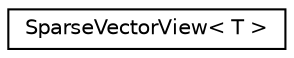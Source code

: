 digraph "Graphical Class Hierarchy"
{
 // LATEX_PDF_SIZE
  edge [fontname="Helvetica",fontsize="10",labelfontname="Helvetica",labelfontsize="10"];
  node [fontname="Helvetica",fontsize="10",shape=record];
  rankdir="LR";
  Node0 [label="SparseVectorView\< T \>",height=0.2,width=0.4,color="black", fillcolor="white", style="filled",URL="$classoperations__research_1_1math__opt_1_1_sparse_vector_view.html",tooltip=" "];
}
